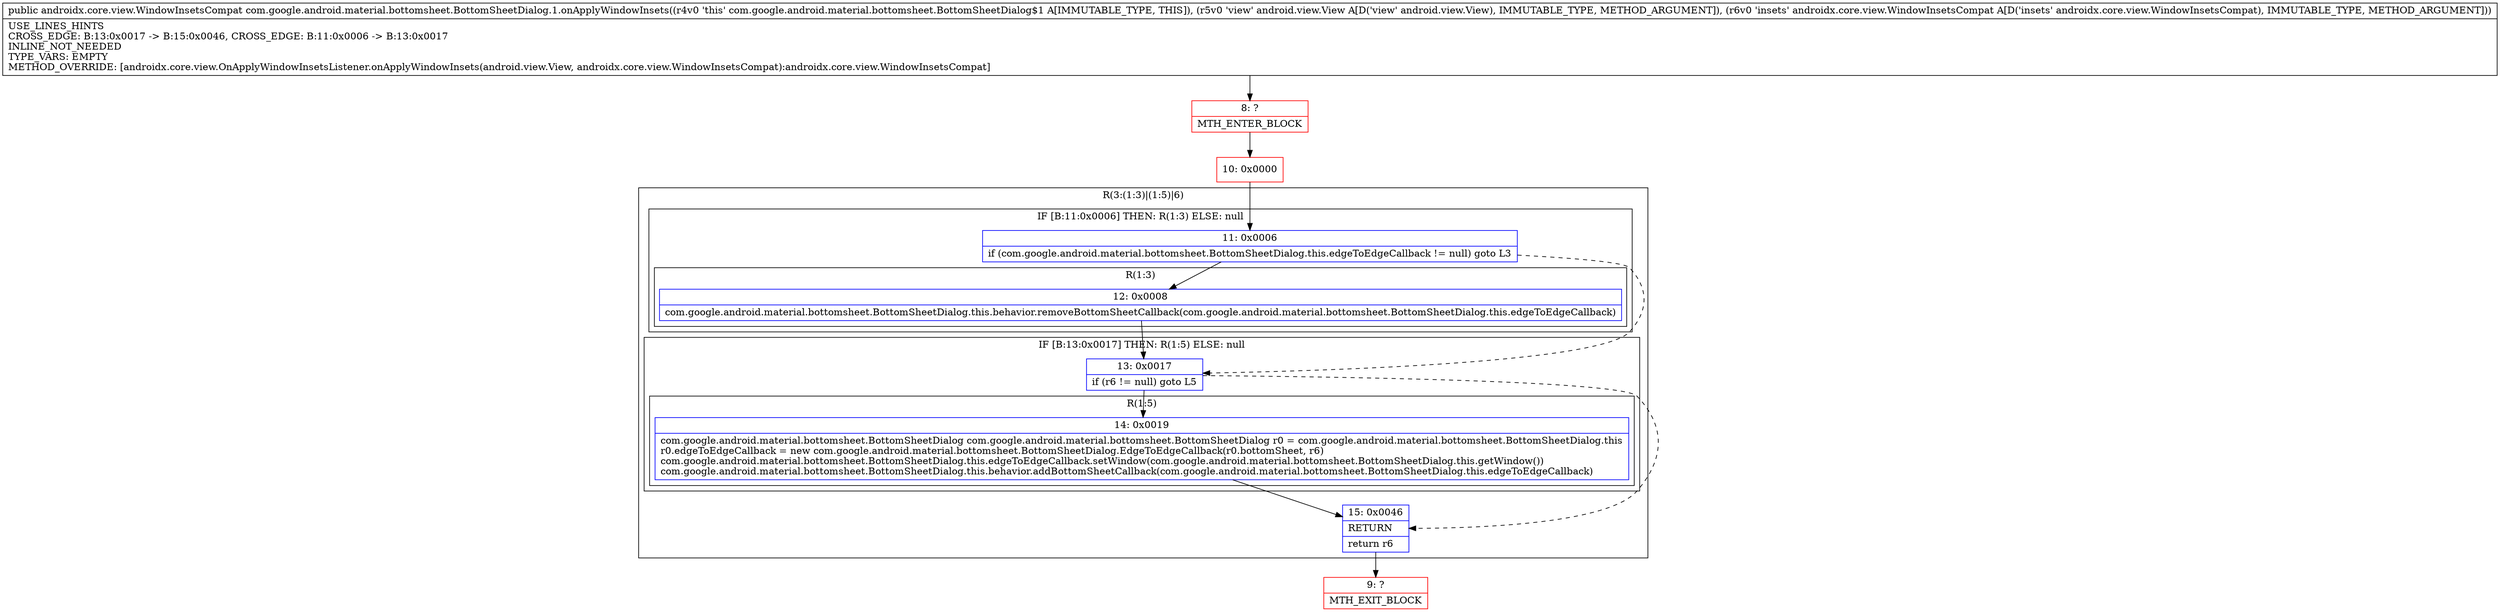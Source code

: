 digraph "CFG forcom.google.android.material.bottomsheet.BottomSheetDialog.1.onApplyWindowInsets(Landroid\/view\/View;Landroidx\/core\/view\/WindowInsetsCompat;)Landroidx\/core\/view\/WindowInsetsCompat;" {
subgraph cluster_Region_1271102825 {
label = "R(3:(1:3)|(1:5)|6)";
node [shape=record,color=blue];
subgraph cluster_IfRegion_1543661085 {
label = "IF [B:11:0x0006] THEN: R(1:3) ELSE: null";
node [shape=record,color=blue];
Node_11 [shape=record,label="{11\:\ 0x0006|if (com.google.android.material.bottomsheet.BottomSheetDialog.this.edgeToEdgeCallback != null) goto L3\l}"];
subgraph cluster_Region_622983323 {
label = "R(1:3)";
node [shape=record,color=blue];
Node_12 [shape=record,label="{12\:\ 0x0008|com.google.android.material.bottomsheet.BottomSheetDialog.this.behavior.removeBottomSheetCallback(com.google.android.material.bottomsheet.BottomSheetDialog.this.edgeToEdgeCallback)\l}"];
}
}
subgraph cluster_IfRegion_1768731279 {
label = "IF [B:13:0x0017] THEN: R(1:5) ELSE: null";
node [shape=record,color=blue];
Node_13 [shape=record,label="{13\:\ 0x0017|if (r6 != null) goto L5\l}"];
subgraph cluster_Region_852594800 {
label = "R(1:5)";
node [shape=record,color=blue];
Node_14 [shape=record,label="{14\:\ 0x0019|com.google.android.material.bottomsheet.BottomSheetDialog com.google.android.material.bottomsheet.BottomSheetDialog r0 = com.google.android.material.bottomsheet.BottomSheetDialog.this\lr0.edgeToEdgeCallback = new com.google.android.material.bottomsheet.BottomSheetDialog.EdgeToEdgeCallback(r0.bottomSheet, r6)\lcom.google.android.material.bottomsheet.BottomSheetDialog.this.edgeToEdgeCallback.setWindow(com.google.android.material.bottomsheet.BottomSheetDialog.this.getWindow())\lcom.google.android.material.bottomsheet.BottomSheetDialog.this.behavior.addBottomSheetCallback(com.google.android.material.bottomsheet.BottomSheetDialog.this.edgeToEdgeCallback)\l}"];
}
}
Node_15 [shape=record,label="{15\:\ 0x0046|RETURN\l|return r6\l}"];
}
Node_8 [shape=record,color=red,label="{8\:\ ?|MTH_ENTER_BLOCK\l}"];
Node_10 [shape=record,color=red,label="{10\:\ 0x0000}"];
Node_9 [shape=record,color=red,label="{9\:\ ?|MTH_EXIT_BLOCK\l}"];
MethodNode[shape=record,label="{public androidx.core.view.WindowInsetsCompat com.google.android.material.bottomsheet.BottomSheetDialog.1.onApplyWindowInsets((r4v0 'this' com.google.android.material.bottomsheet.BottomSheetDialog$1 A[IMMUTABLE_TYPE, THIS]), (r5v0 'view' android.view.View A[D('view' android.view.View), IMMUTABLE_TYPE, METHOD_ARGUMENT]), (r6v0 'insets' androidx.core.view.WindowInsetsCompat A[D('insets' androidx.core.view.WindowInsetsCompat), IMMUTABLE_TYPE, METHOD_ARGUMENT]))  | USE_LINES_HINTS\lCROSS_EDGE: B:13:0x0017 \-\> B:15:0x0046, CROSS_EDGE: B:11:0x0006 \-\> B:13:0x0017\lINLINE_NOT_NEEDED\lTYPE_VARS: EMPTY\lMETHOD_OVERRIDE: [androidx.core.view.OnApplyWindowInsetsListener.onApplyWindowInsets(android.view.View, androidx.core.view.WindowInsetsCompat):androidx.core.view.WindowInsetsCompat]\l}"];
MethodNode -> Node_8;Node_11 -> Node_12;
Node_11 -> Node_13[style=dashed];
Node_12 -> Node_13;
Node_13 -> Node_14;
Node_13 -> Node_15[style=dashed];
Node_14 -> Node_15;
Node_15 -> Node_9;
Node_8 -> Node_10;
Node_10 -> Node_11;
}

